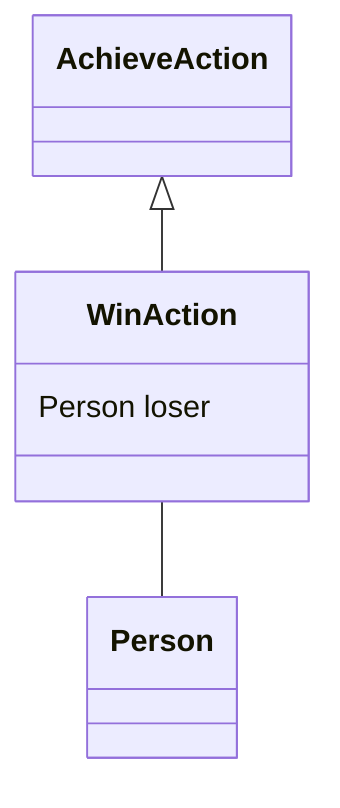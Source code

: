 classDiagram
  WinAction -- Person


AchieveAction <|-- WinAction
class WinAction {

  Person loser

}